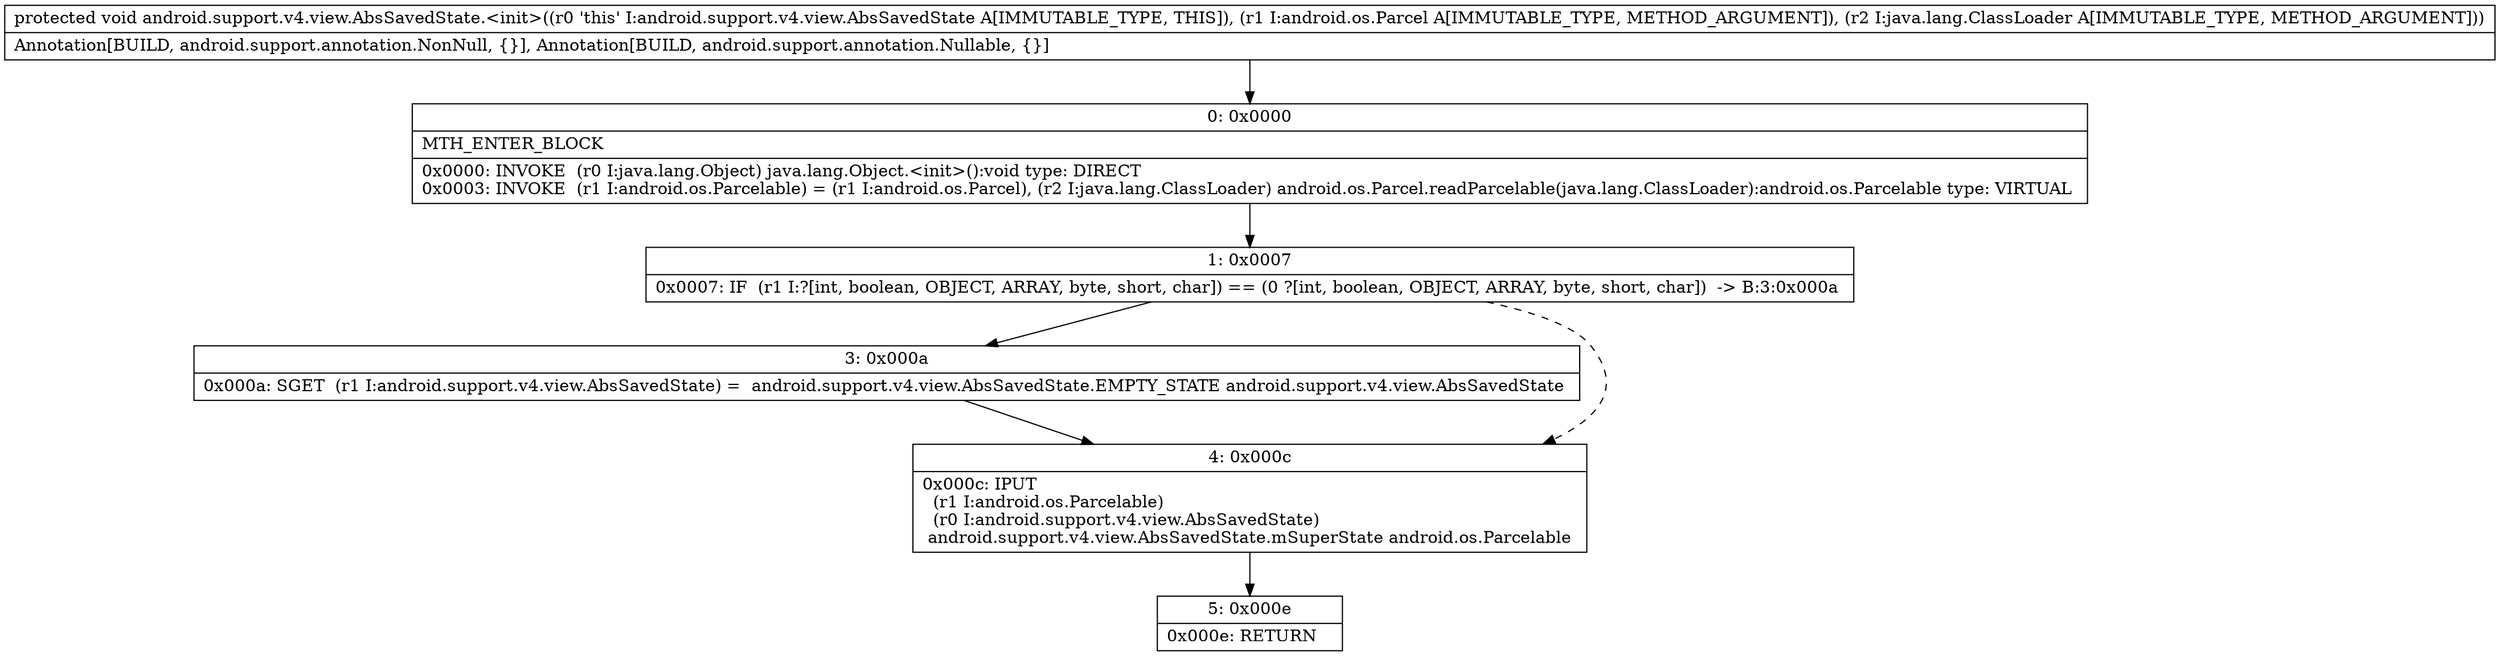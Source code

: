 digraph "CFG forandroid.support.v4.view.AbsSavedState.\<init\>(Landroid\/os\/Parcel;Ljava\/lang\/ClassLoader;)V" {
Node_0 [shape=record,label="{0\:\ 0x0000|MTH_ENTER_BLOCK\l|0x0000: INVOKE  (r0 I:java.lang.Object) java.lang.Object.\<init\>():void type: DIRECT \l0x0003: INVOKE  (r1 I:android.os.Parcelable) = (r1 I:android.os.Parcel), (r2 I:java.lang.ClassLoader) android.os.Parcel.readParcelable(java.lang.ClassLoader):android.os.Parcelable type: VIRTUAL \l}"];
Node_1 [shape=record,label="{1\:\ 0x0007|0x0007: IF  (r1 I:?[int, boolean, OBJECT, ARRAY, byte, short, char]) == (0 ?[int, boolean, OBJECT, ARRAY, byte, short, char])  \-\> B:3:0x000a \l}"];
Node_3 [shape=record,label="{3\:\ 0x000a|0x000a: SGET  (r1 I:android.support.v4.view.AbsSavedState) =  android.support.v4.view.AbsSavedState.EMPTY_STATE android.support.v4.view.AbsSavedState \l}"];
Node_4 [shape=record,label="{4\:\ 0x000c|0x000c: IPUT  \l  (r1 I:android.os.Parcelable)\l  (r0 I:android.support.v4.view.AbsSavedState)\l android.support.v4.view.AbsSavedState.mSuperState android.os.Parcelable \l}"];
Node_5 [shape=record,label="{5\:\ 0x000e|0x000e: RETURN   \l}"];
MethodNode[shape=record,label="{protected void android.support.v4.view.AbsSavedState.\<init\>((r0 'this' I:android.support.v4.view.AbsSavedState A[IMMUTABLE_TYPE, THIS]), (r1 I:android.os.Parcel A[IMMUTABLE_TYPE, METHOD_ARGUMENT]), (r2 I:java.lang.ClassLoader A[IMMUTABLE_TYPE, METHOD_ARGUMENT]))  | Annotation[BUILD, android.support.annotation.NonNull, \{\}], Annotation[BUILD, android.support.annotation.Nullable, \{\}]\l}"];
MethodNode -> Node_0;
Node_0 -> Node_1;
Node_1 -> Node_3;
Node_1 -> Node_4[style=dashed];
Node_3 -> Node_4;
Node_4 -> Node_5;
}

